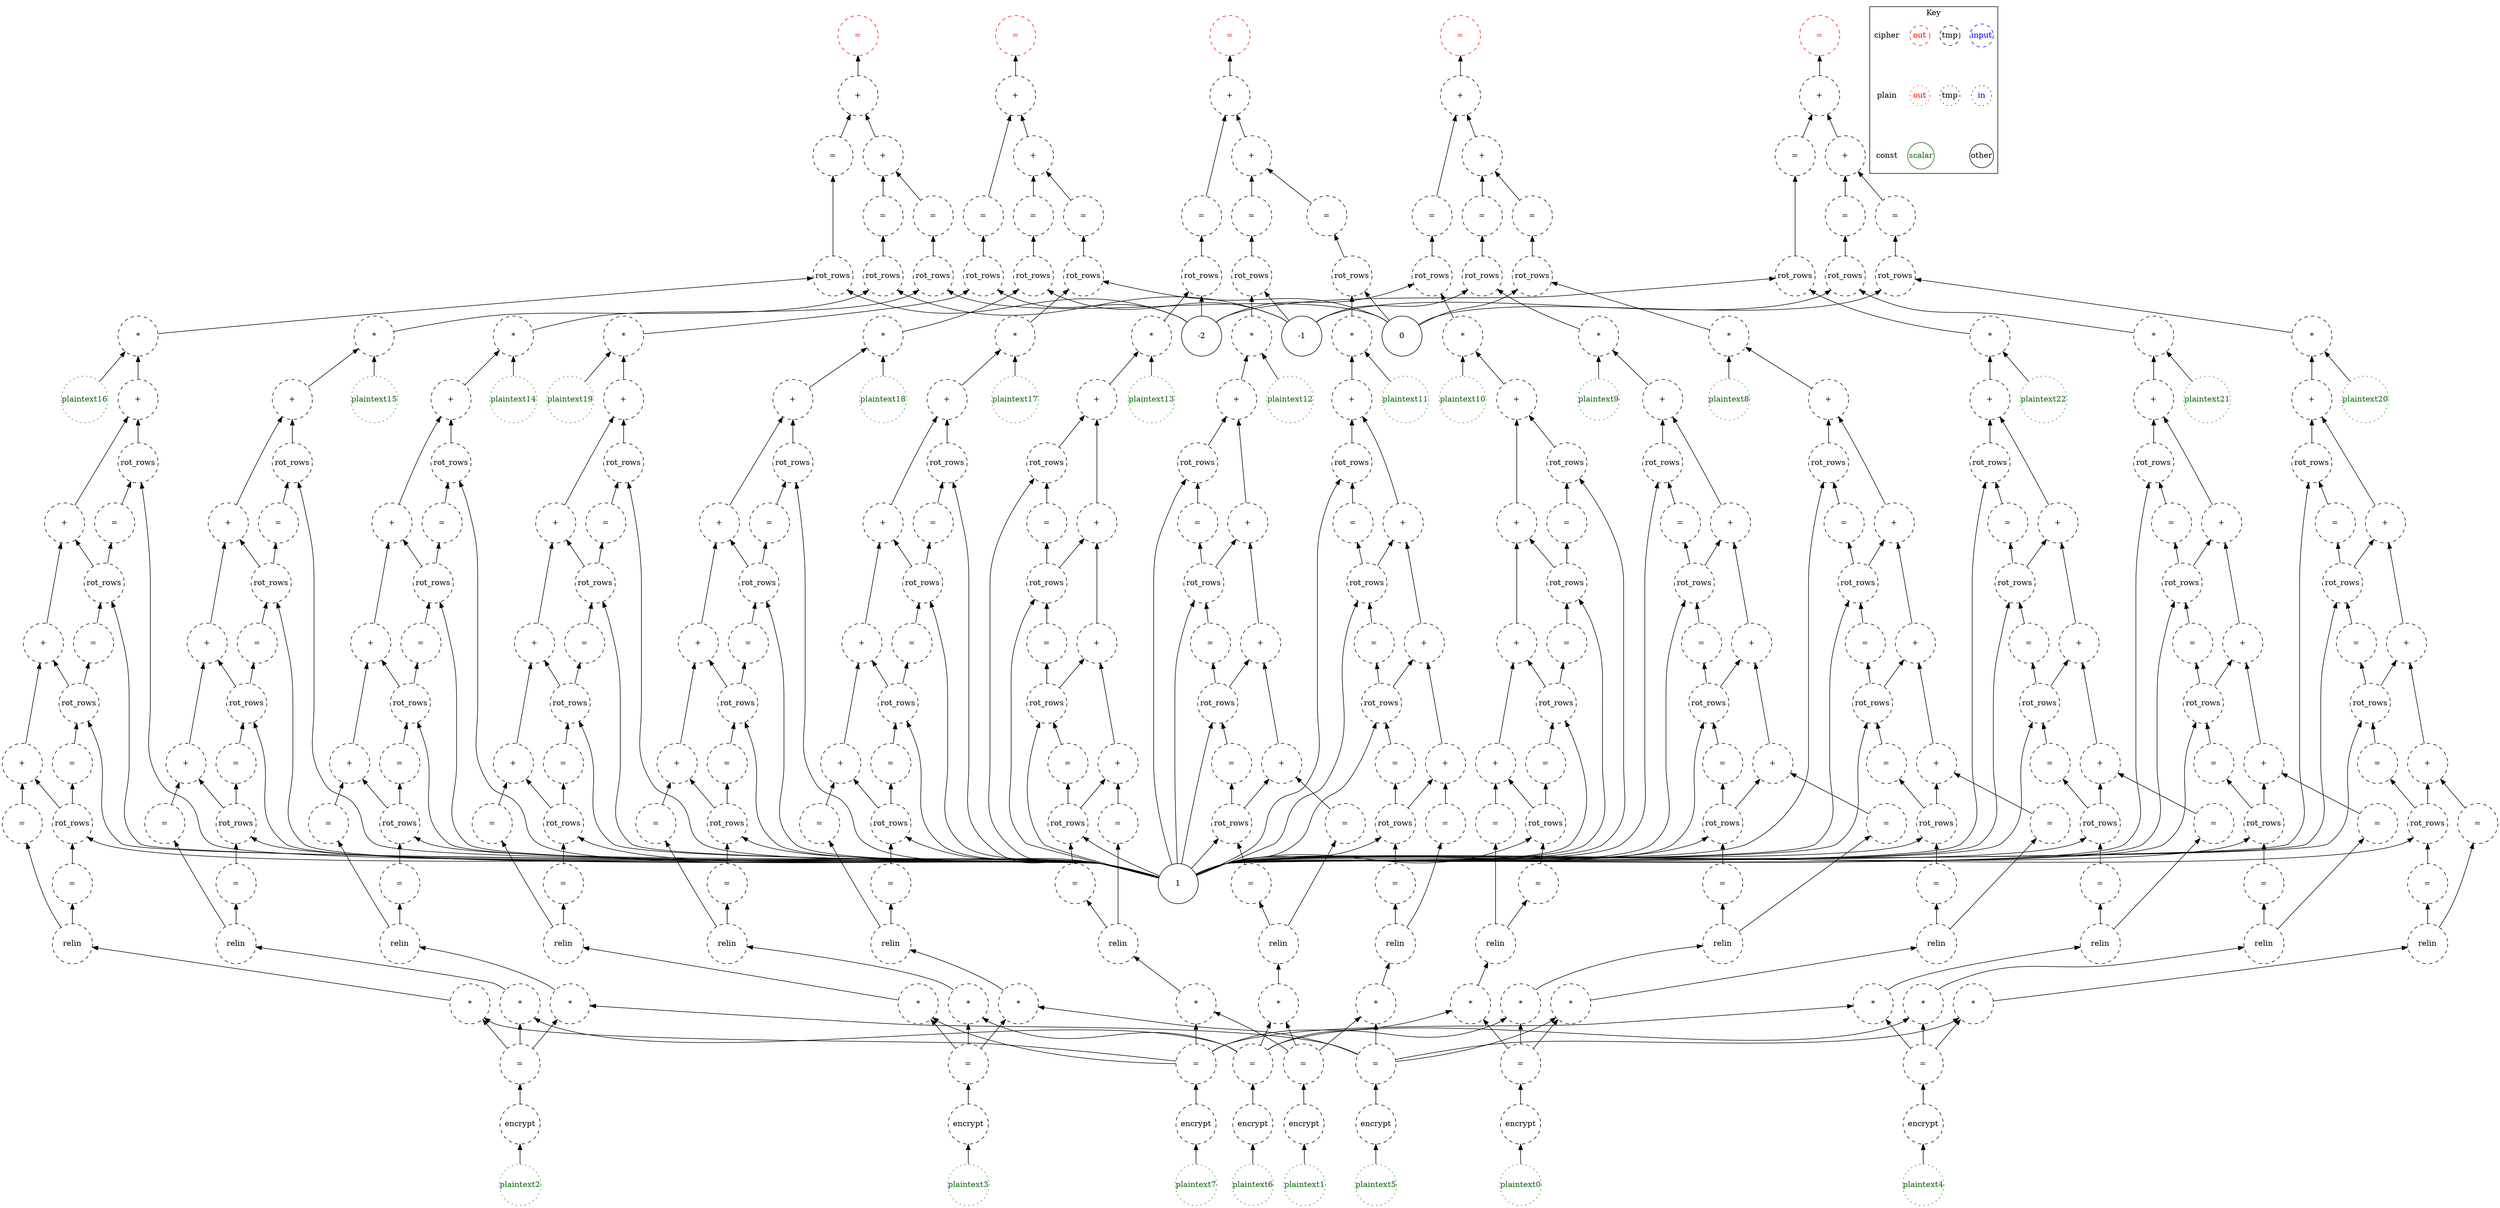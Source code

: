 digraph "matrix_mul" {
node [shape=circle width=1 margin=0]
edge [dir=back]
-2 [label="-2" style=solid]
plaintext22 [label="plaintext22" style=dotted color=darkgreen fontcolor=darkgreen]
1 [label="1" style=solid]
plaintext7 [label="plaintext7" style=dotted color=darkgreen fontcolor=darkgreen]
ciphertext22 [label="encrypt" style=dashed]
ciphertext22 -> plaintext7
ciphertext23 [label="=" style=dashed]
ciphertext23 -> ciphertext22
plaintext4 [label="plaintext4" style=dotted color=darkgreen fontcolor=darkgreen]
ciphertext11 [label="encrypt" style=dashed]
ciphertext11 -> plaintext4
ciphertext12 [label="=" style=dashed]
ciphertext12 -> ciphertext11
ciphertext423 [label="*" style=dashed]
ciphertext423 -> ciphertext12
ciphertext423 -> ciphertext23
ciphertext423relin0 [label="relin" style=dashed]
ciphertext423relin0 -> ciphertext423
ciphertext425 [label="=" style=dashed]
ciphertext425 -> ciphertext423relin0
ciphertext427 [label="rot_rows" style=dashed]
ciphertext427 -> ciphertext425
ciphertext427 -> 1
ciphertext429 [label="=" style=dashed]
ciphertext429 -> ciphertext427
ciphertext431 [label="rot_rows" style=dashed]
ciphertext431 -> ciphertext429
ciphertext431 -> 1
ciphertext433 [label="=" style=dashed]
ciphertext433 -> ciphertext431
ciphertext436 [label="rot_rows" style=dashed]
ciphertext436 -> ciphertext433
ciphertext436 -> 1
ciphertext438 [label="=" style=dashed]
ciphertext438 -> ciphertext436
ciphertext439 [label="rot_rows" style=dashed]
ciphertext439 -> ciphertext438
ciphertext439 -> 1
ciphertext426 [label="=" style=dashed]
ciphertext426 -> ciphertext423relin0
ciphertext428 [label="+" style=dashed]
ciphertext428 -> ciphertext426
ciphertext428 -> ciphertext427
ciphertext432 [label="+" style=dashed]
ciphertext432 -> ciphertext428
ciphertext432 -> ciphertext431
ciphertext437 [label="+" style=dashed]
ciphertext437 -> ciphertext432
ciphertext437 -> ciphertext436
ciphertext440 [label="+" style=dashed]
ciphertext440 -> ciphertext437
ciphertext440 -> ciphertext439
ciphertext446 [label="*" style=dashed]
ciphertext446 -> ciphertext440
ciphertext446 -> plaintext22
ciphertext447 [label="rot_rows" style=dashed]
ciphertext447 -> ciphertext446
ciphertext447 -> -2
ciphertext448 [label="=" style=dashed]
ciphertext448 -> ciphertext447
-1 [label="-1" style=solid]
plaintext21 [label="plaintext21" style=dotted color=darkgreen fontcolor=darkgreen]
plaintext6 [label="plaintext6" style=dotted color=darkgreen fontcolor=darkgreen]
ciphertext19 [label="encrypt" style=dashed]
ciphertext19 -> plaintext6
ciphertext25 [label="=" style=dashed]
ciphertext25 -> ciphertext19
ciphertext396 [label="*" style=dashed]
ciphertext396 -> ciphertext12
ciphertext396 -> ciphertext25
ciphertext396relin1 [label="relin" style=dashed]
ciphertext396relin1 -> ciphertext396
ciphertext398 [label="=" style=dashed]
ciphertext398 -> ciphertext396relin1
ciphertext400 [label="rot_rows" style=dashed]
ciphertext400 -> ciphertext398
ciphertext400 -> 1
ciphertext402 [label="=" style=dashed]
ciphertext402 -> ciphertext400
ciphertext404 [label="rot_rows" style=dashed]
ciphertext404 -> ciphertext402
ciphertext404 -> 1
ciphertext406 [label="=" style=dashed]
ciphertext406 -> ciphertext404
ciphertext409 [label="rot_rows" style=dashed]
ciphertext409 -> ciphertext406
ciphertext409 -> 1
ciphertext411 [label="=" style=dashed]
ciphertext411 -> ciphertext409
ciphertext412 [label="rot_rows" style=dashed]
ciphertext412 -> ciphertext411
ciphertext412 -> 1
ciphertext399 [label="=" style=dashed]
ciphertext399 -> ciphertext396relin1
ciphertext401 [label="+" style=dashed]
ciphertext401 -> ciphertext399
ciphertext401 -> ciphertext400
ciphertext405 [label="+" style=dashed]
ciphertext405 -> ciphertext401
ciphertext405 -> ciphertext404
ciphertext410 [label="+" style=dashed]
ciphertext410 -> ciphertext405
ciphertext410 -> ciphertext409
ciphertext413 [label="+" style=dashed]
ciphertext413 -> ciphertext410
ciphertext413 -> ciphertext412
ciphertext419 [label="*" style=dashed]
ciphertext419 -> ciphertext413
ciphertext419 -> plaintext21
ciphertext420 [label="rot_rows" style=dashed]
ciphertext420 -> ciphertext419
ciphertext420 -> -1
ciphertext450 [label="=" style=dashed]
ciphertext450 -> ciphertext420
0 [label="0" style=solid]
plaintext20 [label="plaintext20" style=dotted color=darkgreen fontcolor=darkgreen]
plaintext5 [label="plaintext5" style=dotted color=darkgreen fontcolor=darkgreen]
ciphertext17 [label="encrypt" style=dashed]
ciphertext17 -> plaintext5
ciphertext24 [label="=" style=dashed]
ciphertext24 -> ciphertext17
ciphertext370 [label="*" style=dashed]
ciphertext370 -> ciphertext12
ciphertext370 -> ciphertext24
ciphertext370relin2 [label="relin" style=dashed]
ciphertext370relin2 -> ciphertext370
ciphertext372 [label="=" style=dashed]
ciphertext372 -> ciphertext370relin2
ciphertext374 [label="rot_rows" style=dashed]
ciphertext374 -> ciphertext372
ciphertext374 -> 1
ciphertext376 [label="=" style=dashed]
ciphertext376 -> ciphertext374
ciphertext378 [label="rot_rows" style=dashed]
ciphertext378 -> ciphertext376
ciphertext378 -> 1
ciphertext380 [label="=" style=dashed]
ciphertext380 -> ciphertext378
ciphertext383 [label="rot_rows" style=dashed]
ciphertext383 -> ciphertext380
ciphertext383 -> 1
ciphertext385 [label="=" style=dashed]
ciphertext385 -> ciphertext383
ciphertext386 [label="rot_rows" style=dashed]
ciphertext386 -> ciphertext385
ciphertext386 -> 1
ciphertext373 [label="=" style=dashed]
ciphertext373 -> ciphertext370relin2
ciphertext375 [label="+" style=dashed]
ciphertext375 -> ciphertext373
ciphertext375 -> ciphertext374
ciphertext379 [label="+" style=dashed]
ciphertext379 -> ciphertext375
ciphertext379 -> ciphertext378
ciphertext384 [label="+" style=dashed]
ciphertext384 -> ciphertext379
ciphertext384 -> ciphertext383
ciphertext387 [label="+" style=dashed]
ciphertext387 -> ciphertext384
ciphertext387 -> ciphertext386
ciphertext393 [label="*" style=dashed]
ciphertext393 -> ciphertext387
ciphertext393 -> plaintext20
ciphertext394 [label="rot_rows" style=dashed]
ciphertext394 -> ciphertext393
ciphertext394 -> 0
ciphertext451 [label="=" style=dashed]
ciphertext451 -> ciphertext394
ciphertext452 [label="+" style=dashed]
ciphertext452 -> ciphertext451
ciphertext452 -> ciphertext450
ciphertext453 [label="+" style=dashed]
ciphertext453 -> ciphertext452
ciphertext453 -> ciphertext448
ciphertext455 [label="=" style=dashed color=red fontcolor=red]
ciphertext455 -> ciphertext453
plaintext19 [label="plaintext19" style=dotted color=darkgreen fontcolor=darkgreen]
plaintext3 [label="plaintext3" style=dotted color=darkgreen fontcolor=darkgreen]
ciphertext9 [label="encrypt" style=dashed]
ciphertext9 -> plaintext3
ciphertext16 [label="=" style=dashed]
ciphertext16 -> ciphertext9
ciphertext337 [label="*" style=dashed]
ciphertext337 -> ciphertext16
ciphertext337 -> ciphertext23
ciphertext337relin3 [label="relin" style=dashed]
ciphertext337relin3 -> ciphertext337
ciphertext339 [label="=" style=dashed]
ciphertext339 -> ciphertext337relin3
ciphertext341 [label="rot_rows" style=dashed]
ciphertext341 -> ciphertext339
ciphertext341 -> 1
ciphertext343 [label="=" style=dashed]
ciphertext343 -> ciphertext341
ciphertext345 [label="rot_rows" style=dashed]
ciphertext345 -> ciphertext343
ciphertext345 -> 1
ciphertext347 [label="=" style=dashed]
ciphertext347 -> ciphertext345
ciphertext350 [label="rot_rows" style=dashed]
ciphertext350 -> ciphertext347
ciphertext350 -> 1
ciphertext352 [label="=" style=dashed]
ciphertext352 -> ciphertext350
ciphertext353 [label="rot_rows" style=dashed]
ciphertext353 -> ciphertext352
ciphertext353 -> 1
ciphertext340 [label="=" style=dashed]
ciphertext340 -> ciphertext337relin3
ciphertext342 [label="+" style=dashed]
ciphertext342 -> ciphertext340
ciphertext342 -> ciphertext341
ciphertext346 [label="+" style=dashed]
ciphertext346 -> ciphertext342
ciphertext346 -> ciphertext345
ciphertext351 [label="+" style=dashed]
ciphertext351 -> ciphertext346
ciphertext351 -> ciphertext350
ciphertext354 [label="+" style=dashed]
ciphertext354 -> ciphertext351
ciphertext354 -> ciphertext353
ciphertext360 [label="*" style=dashed]
ciphertext360 -> ciphertext354
ciphertext360 -> plaintext19
ciphertext361 [label="rot_rows" style=dashed]
ciphertext361 -> ciphertext360
ciphertext361 -> -2
ciphertext362 [label="=" style=dashed]
ciphertext362 -> ciphertext361
plaintext18 [label="plaintext18" style=dotted color=darkgreen fontcolor=darkgreen]
ciphertext310 [label="*" style=dashed]
ciphertext310 -> ciphertext16
ciphertext310 -> ciphertext25
ciphertext310relin4 [label="relin" style=dashed]
ciphertext310relin4 -> ciphertext310
ciphertext312 [label="=" style=dashed]
ciphertext312 -> ciphertext310relin4
ciphertext314 [label="rot_rows" style=dashed]
ciphertext314 -> ciphertext312
ciphertext314 -> 1
ciphertext316 [label="=" style=dashed]
ciphertext316 -> ciphertext314
ciphertext318 [label="rot_rows" style=dashed]
ciphertext318 -> ciphertext316
ciphertext318 -> 1
ciphertext320 [label="=" style=dashed]
ciphertext320 -> ciphertext318
ciphertext323 [label="rot_rows" style=dashed]
ciphertext323 -> ciphertext320
ciphertext323 -> 1
ciphertext325 [label="=" style=dashed]
ciphertext325 -> ciphertext323
ciphertext326 [label="rot_rows" style=dashed]
ciphertext326 -> ciphertext325
ciphertext326 -> 1
ciphertext313 [label="=" style=dashed]
ciphertext313 -> ciphertext310relin4
ciphertext315 [label="+" style=dashed]
ciphertext315 -> ciphertext313
ciphertext315 -> ciphertext314
ciphertext319 [label="+" style=dashed]
ciphertext319 -> ciphertext315
ciphertext319 -> ciphertext318
ciphertext324 [label="+" style=dashed]
ciphertext324 -> ciphertext319
ciphertext324 -> ciphertext323
ciphertext327 [label="+" style=dashed]
ciphertext327 -> ciphertext324
ciphertext327 -> ciphertext326
ciphertext333 [label="*" style=dashed]
ciphertext333 -> ciphertext327
ciphertext333 -> plaintext18
ciphertext334 [label="rot_rows" style=dashed]
ciphertext334 -> ciphertext333
ciphertext334 -> -1
ciphertext364 [label="=" style=dashed]
ciphertext364 -> ciphertext334
plaintext17 [label="plaintext17" style=dotted color=darkgreen fontcolor=darkgreen]
ciphertext284 [label="*" style=dashed]
ciphertext284 -> ciphertext16
ciphertext284 -> ciphertext24
ciphertext284relin5 [label="relin" style=dashed]
ciphertext284relin5 -> ciphertext284
ciphertext286 [label="=" style=dashed]
ciphertext286 -> ciphertext284relin5
ciphertext288 [label="rot_rows" style=dashed]
ciphertext288 -> ciphertext286
ciphertext288 -> 1
ciphertext290 [label="=" style=dashed]
ciphertext290 -> ciphertext288
ciphertext292 [label="rot_rows" style=dashed]
ciphertext292 -> ciphertext290
ciphertext292 -> 1
ciphertext294 [label="=" style=dashed]
ciphertext294 -> ciphertext292
ciphertext297 [label="rot_rows" style=dashed]
ciphertext297 -> ciphertext294
ciphertext297 -> 1
ciphertext299 [label="=" style=dashed]
ciphertext299 -> ciphertext297
ciphertext300 [label="rot_rows" style=dashed]
ciphertext300 -> ciphertext299
ciphertext300 -> 1
ciphertext287 [label="=" style=dashed]
ciphertext287 -> ciphertext284relin5
ciphertext289 [label="+" style=dashed]
ciphertext289 -> ciphertext287
ciphertext289 -> ciphertext288
ciphertext293 [label="+" style=dashed]
ciphertext293 -> ciphertext289
ciphertext293 -> ciphertext292
ciphertext298 [label="+" style=dashed]
ciphertext298 -> ciphertext293
ciphertext298 -> ciphertext297
ciphertext301 [label="+" style=dashed]
ciphertext301 -> ciphertext298
ciphertext301 -> ciphertext300
ciphertext307 [label="*" style=dashed]
ciphertext307 -> ciphertext301
ciphertext307 -> plaintext17
ciphertext308 [label="rot_rows" style=dashed]
ciphertext308 -> ciphertext307
ciphertext308 -> 0
ciphertext365 [label="=" style=dashed]
ciphertext365 -> ciphertext308
ciphertext366 [label="+" style=dashed]
ciphertext366 -> ciphertext365
ciphertext366 -> ciphertext364
ciphertext367 [label="+" style=dashed]
ciphertext367 -> ciphertext366
ciphertext367 -> ciphertext362
ciphertext369 [label="=" style=dashed color=red fontcolor=red]
ciphertext369 -> ciphertext367
plaintext16 [label="plaintext16" style=dotted color=darkgreen fontcolor=darkgreen]
plaintext2 [label="plaintext2" style=dotted color=darkgreen fontcolor=darkgreen]
ciphertext5 [label="encrypt" style=dashed]
ciphertext5 -> plaintext2
ciphertext15 [label="=" style=dashed]
ciphertext15 -> ciphertext5
ciphertext251 [label="*" style=dashed]
ciphertext251 -> ciphertext15
ciphertext251 -> ciphertext23
ciphertext251relin6 [label="relin" style=dashed]
ciphertext251relin6 -> ciphertext251
ciphertext253 [label="=" style=dashed]
ciphertext253 -> ciphertext251relin6
ciphertext255 [label="rot_rows" style=dashed]
ciphertext255 -> ciphertext253
ciphertext255 -> 1
ciphertext257 [label="=" style=dashed]
ciphertext257 -> ciphertext255
ciphertext259 [label="rot_rows" style=dashed]
ciphertext259 -> ciphertext257
ciphertext259 -> 1
ciphertext261 [label="=" style=dashed]
ciphertext261 -> ciphertext259
ciphertext264 [label="rot_rows" style=dashed]
ciphertext264 -> ciphertext261
ciphertext264 -> 1
ciphertext266 [label="=" style=dashed]
ciphertext266 -> ciphertext264
ciphertext267 [label="rot_rows" style=dashed]
ciphertext267 -> ciphertext266
ciphertext267 -> 1
ciphertext254 [label="=" style=dashed]
ciphertext254 -> ciphertext251relin6
ciphertext256 [label="+" style=dashed]
ciphertext256 -> ciphertext254
ciphertext256 -> ciphertext255
ciphertext260 [label="+" style=dashed]
ciphertext260 -> ciphertext256
ciphertext260 -> ciphertext259
ciphertext265 [label="+" style=dashed]
ciphertext265 -> ciphertext260
ciphertext265 -> ciphertext264
ciphertext268 [label="+" style=dashed]
ciphertext268 -> ciphertext265
ciphertext268 -> ciphertext267
ciphertext274 [label="*" style=dashed]
ciphertext274 -> ciphertext268
ciphertext274 -> plaintext16
ciphertext275 [label="rot_rows" style=dashed]
ciphertext275 -> ciphertext274
ciphertext275 -> -2
ciphertext276 [label="=" style=dashed]
ciphertext276 -> ciphertext275
plaintext15 [label="plaintext15" style=dotted color=darkgreen fontcolor=darkgreen]
ciphertext224 [label="*" style=dashed]
ciphertext224 -> ciphertext15
ciphertext224 -> ciphertext25
ciphertext224relin7 [label="relin" style=dashed]
ciphertext224relin7 -> ciphertext224
ciphertext226 [label="=" style=dashed]
ciphertext226 -> ciphertext224relin7
ciphertext228 [label="rot_rows" style=dashed]
ciphertext228 -> ciphertext226
ciphertext228 -> 1
ciphertext230 [label="=" style=dashed]
ciphertext230 -> ciphertext228
ciphertext232 [label="rot_rows" style=dashed]
ciphertext232 -> ciphertext230
ciphertext232 -> 1
ciphertext234 [label="=" style=dashed]
ciphertext234 -> ciphertext232
ciphertext237 [label="rot_rows" style=dashed]
ciphertext237 -> ciphertext234
ciphertext237 -> 1
ciphertext239 [label="=" style=dashed]
ciphertext239 -> ciphertext237
ciphertext240 [label="rot_rows" style=dashed]
ciphertext240 -> ciphertext239
ciphertext240 -> 1
ciphertext227 [label="=" style=dashed]
ciphertext227 -> ciphertext224relin7
ciphertext229 [label="+" style=dashed]
ciphertext229 -> ciphertext227
ciphertext229 -> ciphertext228
ciphertext233 [label="+" style=dashed]
ciphertext233 -> ciphertext229
ciphertext233 -> ciphertext232
ciphertext238 [label="+" style=dashed]
ciphertext238 -> ciphertext233
ciphertext238 -> ciphertext237
ciphertext241 [label="+" style=dashed]
ciphertext241 -> ciphertext238
ciphertext241 -> ciphertext240
ciphertext247 [label="*" style=dashed]
ciphertext247 -> ciphertext241
ciphertext247 -> plaintext15
ciphertext248 [label="rot_rows" style=dashed]
ciphertext248 -> ciphertext247
ciphertext248 -> -1
ciphertext278 [label="=" style=dashed]
ciphertext278 -> ciphertext248
plaintext14 [label="plaintext14" style=dotted color=darkgreen fontcolor=darkgreen]
ciphertext198 [label="*" style=dashed]
ciphertext198 -> ciphertext15
ciphertext198 -> ciphertext24
ciphertext198relin8 [label="relin" style=dashed]
ciphertext198relin8 -> ciphertext198
ciphertext200 [label="=" style=dashed]
ciphertext200 -> ciphertext198relin8
ciphertext202 [label="rot_rows" style=dashed]
ciphertext202 -> ciphertext200
ciphertext202 -> 1
ciphertext204 [label="=" style=dashed]
ciphertext204 -> ciphertext202
ciphertext206 [label="rot_rows" style=dashed]
ciphertext206 -> ciphertext204
ciphertext206 -> 1
ciphertext208 [label="=" style=dashed]
ciphertext208 -> ciphertext206
ciphertext211 [label="rot_rows" style=dashed]
ciphertext211 -> ciphertext208
ciphertext211 -> 1
ciphertext213 [label="=" style=dashed]
ciphertext213 -> ciphertext211
ciphertext214 [label="rot_rows" style=dashed]
ciphertext214 -> ciphertext213
ciphertext214 -> 1
ciphertext201 [label="=" style=dashed]
ciphertext201 -> ciphertext198relin8
ciphertext203 [label="+" style=dashed]
ciphertext203 -> ciphertext201
ciphertext203 -> ciphertext202
ciphertext207 [label="+" style=dashed]
ciphertext207 -> ciphertext203
ciphertext207 -> ciphertext206
ciphertext212 [label="+" style=dashed]
ciphertext212 -> ciphertext207
ciphertext212 -> ciphertext211
ciphertext215 [label="+" style=dashed]
ciphertext215 -> ciphertext212
ciphertext215 -> ciphertext214
ciphertext221 [label="*" style=dashed]
ciphertext221 -> ciphertext215
ciphertext221 -> plaintext14
ciphertext222 [label="rot_rows" style=dashed]
ciphertext222 -> ciphertext221
ciphertext222 -> 0
ciphertext279 [label="=" style=dashed]
ciphertext279 -> ciphertext222
ciphertext280 [label="+" style=dashed]
ciphertext280 -> ciphertext279
ciphertext280 -> ciphertext278
ciphertext281 [label="+" style=dashed]
ciphertext281 -> ciphertext280
ciphertext281 -> ciphertext276
ciphertext283 [label="=" style=dashed color=red fontcolor=red]
ciphertext283 -> ciphertext281
plaintext13 [label="plaintext13" style=dotted color=darkgreen fontcolor=darkgreen]
plaintext1 [label="plaintext1" style=dotted color=darkgreen fontcolor=darkgreen]
ciphertext2 [label="encrypt" style=dashed]
ciphertext2 -> plaintext1
ciphertext14 [label="=" style=dashed]
ciphertext14 -> ciphertext2
ciphertext165 [label="*" style=dashed]
ciphertext165 -> ciphertext14
ciphertext165 -> ciphertext23
ciphertext165relin9 [label="relin" style=dashed]
ciphertext165relin9 -> ciphertext165
ciphertext167 [label="=" style=dashed]
ciphertext167 -> ciphertext165relin9
ciphertext169 [label="rot_rows" style=dashed]
ciphertext169 -> ciphertext167
ciphertext169 -> 1
ciphertext171 [label="=" style=dashed]
ciphertext171 -> ciphertext169
ciphertext173 [label="rot_rows" style=dashed]
ciphertext173 -> ciphertext171
ciphertext173 -> 1
ciphertext175 [label="=" style=dashed]
ciphertext175 -> ciphertext173
ciphertext178 [label="rot_rows" style=dashed]
ciphertext178 -> ciphertext175
ciphertext178 -> 1
ciphertext180 [label="=" style=dashed]
ciphertext180 -> ciphertext178
ciphertext181 [label="rot_rows" style=dashed]
ciphertext181 -> ciphertext180
ciphertext181 -> 1
ciphertext168 [label="=" style=dashed]
ciphertext168 -> ciphertext165relin9
ciphertext170 [label="+" style=dashed]
ciphertext170 -> ciphertext168
ciphertext170 -> ciphertext169
ciphertext174 [label="+" style=dashed]
ciphertext174 -> ciphertext170
ciphertext174 -> ciphertext173
ciphertext179 [label="+" style=dashed]
ciphertext179 -> ciphertext174
ciphertext179 -> ciphertext178
ciphertext182 [label="+" style=dashed]
ciphertext182 -> ciphertext179
ciphertext182 -> ciphertext181
ciphertext188 [label="*" style=dashed]
ciphertext188 -> ciphertext182
ciphertext188 -> plaintext13
ciphertext189 [label="rot_rows" style=dashed]
ciphertext189 -> ciphertext188
ciphertext189 -> -2
ciphertext190 [label="=" style=dashed]
ciphertext190 -> ciphertext189
plaintext12 [label="plaintext12" style=dotted color=darkgreen fontcolor=darkgreen]
ciphertext138 [label="*" style=dashed]
ciphertext138 -> ciphertext14
ciphertext138 -> ciphertext25
ciphertext138relin10 [label="relin" style=dashed]
ciphertext138relin10 -> ciphertext138
ciphertext140 [label="=" style=dashed]
ciphertext140 -> ciphertext138relin10
ciphertext142 [label="rot_rows" style=dashed]
ciphertext142 -> ciphertext140
ciphertext142 -> 1
ciphertext144 [label="=" style=dashed]
ciphertext144 -> ciphertext142
ciphertext146 [label="rot_rows" style=dashed]
ciphertext146 -> ciphertext144
ciphertext146 -> 1
ciphertext148 [label="=" style=dashed]
ciphertext148 -> ciphertext146
ciphertext151 [label="rot_rows" style=dashed]
ciphertext151 -> ciphertext148
ciphertext151 -> 1
ciphertext153 [label="=" style=dashed]
ciphertext153 -> ciphertext151
ciphertext154 [label="rot_rows" style=dashed]
ciphertext154 -> ciphertext153
ciphertext154 -> 1
ciphertext141 [label="=" style=dashed]
ciphertext141 -> ciphertext138relin10
ciphertext143 [label="+" style=dashed]
ciphertext143 -> ciphertext141
ciphertext143 -> ciphertext142
ciphertext147 [label="+" style=dashed]
ciphertext147 -> ciphertext143
ciphertext147 -> ciphertext146
ciphertext152 [label="+" style=dashed]
ciphertext152 -> ciphertext147
ciphertext152 -> ciphertext151
ciphertext155 [label="+" style=dashed]
ciphertext155 -> ciphertext152
ciphertext155 -> ciphertext154
ciphertext161 [label="*" style=dashed]
ciphertext161 -> ciphertext155
ciphertext161 -> plaintext12
ciphertext162 [label="rot_rows" style=dashed]
ciphertext162 -> ciphertext161
ciphertext162 -> -1
ciphertext192 [label="=" style=dashed]
ciphertext192 -> ciphertext162
plaintext11 [label="plaintext11" style=dotted color=darkgreen fontcolor=darkgreen]
ciphertext112 [label="*" style=dashed]
ciphertext112 -> ciphertext14
ciphertext112 -> ciphertext24
ciphertext112relin11 [label="relin" style=dashed]
ciphertext112relin11 -> ciphertext112
ciphertext114 [label="=" style=dashed]
ciphertext114 -> ciphertext112relin11
ciphertext116 [label="rot_rows" style=dashed]
ciphertext116 -> ciphertext114
ciphertext116 -> 1
ciphertext118 [label="=" style=dashed]
ciphertext118 -> ciphertext116
ciphertext120 [label="rot_rows" style=dashed]
ciphertext120 -> ciphertext118
ciphertext120 -> 1
ciphertext122 [label="=" style=dashed]
ciphertext122 -> ciphertext120
ciphertext125 [label="rot_rows" style=dashed]
ciphertext125 -> ciphertext122
ciphertext125 -> 1
ciphertext127 [label="=" style=dashed]
ciphertext127 -> ciphertext125
ciphertext128 [label="rot_rows" style=dashed]
ciphertext128 -> ciphertext127
ciphertext128 -> 1
ciphertext115 [label="=" style=dashed]
ciphertext115 -> ciphertext112relin11
ciphertext117 [label="+" style=dashed]
ciphertext117 -> ciphertext115
ciphertext117 -> ciphertext116
ciphertext121 [label="+" style=dashed]
ciphertext121 -> ciphertext117
ciphertext121 -> ciphertext120
ciphertext126 [label="+" style=dashed]
ciphertext126 -> ciphertext121
ciphertext126 -> ciphertext125
ciphertext129 [label="+" style=dashed]
ciphertext129 -> ciphertext126
ciphertext129 -> ciphertext128
ciphertext135 [label="*" style=dashed]
ciphertext135 -> ciphertext129
ciphertext135 -> plaintext11
ciphertext136 [label="rot_rows" style=dashed]
ciphertext136 -> ciphertext135
ciphertext136 -> 0
ciphertext193 [label="=" style=dashed]
ciphertext193 -> ciphertext136
ciphertext194 [label="+" style=dashed]
ciphertext194 -> ciphertext193
ciphertext194 -> ciphertext192
ciphertext195 [label="+" style=dashed]
ciphertext195 -> ciphertext194
ciphertext195 -> ciphertext190
ciphertext197 [label="=" style=dashed color=red fontcolor=red]
ciphertext197 -> ciphertext195
plaintext10 [label="plaintext10" style=dotted color=darkgreen fontcolor=darkgreen]
plaintext0 [label="plaintext0" style=dotted color=darkgreen fontcolor=darkgreen]
ciphertext0 [label="encrypt" style=dashed]
ciphertext0 -> plaintext0
ciphertext13 [label="=" style=dashed]
ciphertext13 -> ciphertext0
ciphertext79 [label="*" style=dashed]
ciphertext79 -> ciphertext13
ciphertext79 -> ciphertext23
ciphertext79relin12 [label="relin" style=dashed]
ciphertext79relin12 -> ciphertext79
ciphertext81 [label="=" style=dashed]
ciphertext81 -> ciphertext79relin12
ciphertext83 [label="rot_rows" style=dashed]
ciphertext83 -> ciphertext81
ciphertext83 -> 1
ciphertext85 [label="=" style=dashed]
ciphertext85 -> ciphertext83
ciphertext87 [label="rot_rows" style=dashed]
ciphertext87 -> ciphertext85
ciphertext87 -> 1
ciphertext89 [label="=" style=dashed]
ciphertext89 -> ciphertext87
ciphertext92 [label="rot_rows" style=dashed]
ciphertext92 -> ciphertext89
ciphertext92 -> 1
ciphertext94 [label="=" style=dashed]
ciphertext94 -> ciphertext92
ciphertext95 [label="rot_rows" style=dashed]
ciphertext95 -> ciphertext94
ciphertext95 -> 1
ciphertext82 [label="=" style=dashed]
ciphertext82 -> ciphertext79relin12
ciphertext84 [label="+" style=dashed]
ciphertext84 -> ciphertext82
ciphertext84 -> ciphertext83
ciphertext88 [label="+" style=dashed]
ciphertext88 -> ciphertext84
ciphertext88 -> ciphertext87
ciphertext93 [label="+" style=dashed]
ciphertext93 -> ciphertext88
ciphertext93 -> ciphertext92
ciphertext96 [label="+" style=dashed]
ciphertext96 -> ciphertext93
ciphertext96 -> ciphertext95
ciphertext102 [label="*" style=dashed]
ciphertext102 -> ciphertext96
ciphertext102 -> plaintext10
ciphertext103 [label="rot_rows" style=dashed]
ciphertext103 -> ciphertext102
ciphertext103 -> -2
ciphertext104 [label="=" style=dashed]
ciphertext104 -> ciphertext103
plaintext9 [label="plaintext9" style=dotted color=darkgreen fontcolor=darkgreen]
ciphertext52 [label="*" style=dashed]
ciphertext52 -> ciphertext13
ciphertext52 -> ciphertext25
ciphertext52relin13 [label="relin" style=dashed]
ciphertext52relin13 -> ciphertext52
ciphertext54 [label="=" style=dashed]
ciphertext54 -> ciphertext52relin13
ciphertext56 [label="rot_rows" style=dashed]
ciphertext56 -> ciphertext54
ciphertext56 -> 1
ciphertext58 [label="=" style=dashed]
ciphertext58 -> ciphertext56
ciphertext60 [label="rot_rows" style=dashed]
ciphertext60 -> ciphertext58
ciphertext60 -> 1
ciphertext62 [label="=" style=dashed]
ciphertext62 -> ciphertext60
ciphertext65 [label="rot_rows" style=dashed]
ciphertext65 -> ciphertext62
ciphertext65 -> 1
ciphertext67 [label="=" style=dashed]
ciphertext67 -> ciphertext65
ciphertext68 [label="rot_rows" style=dashed]
ciphertext68 -> ciphertext67
ciphertext68 -> 1
ciphertext55 [label="=" style=dashed]
ciphertext55 -> ciphertext52relin13
ciphertext57 [label="+" style=dashed]
ciphertext57 -> ciphertext55
ciphertext57 -> ciphertext56
ciphertext61 [label="+" style=dashed]
ciphertext61 -> ciphertext57
ciphertext61 -> ciphertext60
ciphertext66 [label="+" style=dashed]
ciphertext66 -> ciphertext61
ciphertext66 -> ciphertext65
ciphertext69 [label="+" style=dashed]
ciphertext69 -> ciphertext66
ciphertext69 -> ciphertext68
ciphertext75 [label="*" style=dashed]
ciphertext75 -> ciphertext69
ciphertext75 -> plaintext9
ciphertext76 [label="rot_rows" style=dashed]
ciphertext76 -> ciphertext75
ciphertext76 -> -1
ciphertext106 [label="=" style=dashed]
ciphertext106 -> ciphertext76
plaintext8 [label="plaintext8" style=dotted color=darkgreen fontcolor=darkgreen]
ciphertext26 [label="*" style=dashed]
ciphertext26 -> ciphertext13
ciphertext26 -> ciphertext24
ciphertext26relin14 [label="relin" style=dashed]
ciphertext26relin14 -> ciphertext26
ciphertext28 [label="=" style=dashed]
ciphertext28 -> ciphertext26relin14
ciphertext30 [label="rot_rows" style=dashed]
ciphertext30 -> ciphertext28
ciphertext30 -> 1
ciphertext32 [label="=" style=dashed]
ciphertext32 -> ciphertext30
ciphertext34 [label="rot_rows" style=dashed]
ciphertext34 -> ciphertext32
ciphertext34 -> 1
ciphertext36 [label="=" style=dashed]
ciphertext36 -> ciphertext34
ciphertext39 [label="rot_rows" style=dashed]
ciphertext39 -> ciphertext36
ciphertext39 -> 1
ciphertext41 [label="=" style=dashed]
ciphertext41 -> ciphertext39
ciphertext42 [label="rot_rows" style=dashed]
ciphertext42 -> ciphertext41
ciphertext42 -> 1
ciphertext29 [label="=" style=dashed]
ciphertext29 -> ciphertext26relin14
ciphertext31 [label="+" style=dashed]
ciphertext31 -> ciphertext29
ciphertext31 -> ciphertext30
ciphertext35 [label="+" style=dashed]
ciphertext35 -> ciphertext31
ciphertext35 -> ciphertext34
ciphertext40 [label="+" style=dashed]
ciphertext40 -> ciphertext35
ciphertext40 -> ciphertext39
ciphertext43 [label="+" style=dashed]
ciphertext43 -> ciphertext40
ciphertext43 -> ciphertext42
ciphertext49 [label="*" style=dashed]
ciphertext49 -> ciphertext43
ciphertext49 -> plaintext8
ciphertext50 [label="rot_rows" style=dashed]
ciphertext50 -> ciphertext49
ciphertext50 -> 0
ciphertext107 [label="=" style=dashed]
ciphertext107 -> ciphertext50
ciphertext108 [label="+" style=dashed]
ciphertext108 -> ciphertext107
ciphertext108 -> ciphertext106
ciphertext109 [label="+" style=dashed]
ciphertext109 -> ciphertext108
ciphertext109 -> ciphertext104
ciphertext111 [label="=" style=dashed color=red fontcolor=red]
ciphertext111 -> ciphertext109
subgraph cluster_key {
    graph[label="Key"]
    node [width=0.5]
    edge [dir=forward style=invis]
    in_cipher [label=input color=blue fontcolor=blue style=dashed]
    tmp_cipher [label=tmp color=black fontcolor=black style=dashed]
    out_cipher [label=out color=red fontcolor=red style=dashed]
    cipher [shape=plain]

    in_plain [label=in icolor=blue fontcolor=blue style=dotted]
    tmp_plain [label=tmp color=black fontcolor=black style=dotted]
    out_plain [label=out color=red fontcolor=red style=dotted]
    plain [shape=plain]
    
    other [color=black fontcolor=black style=solid]
    scalar [color=darkgreen fontcolor=darkgreen style=solid]
    const[shape=plain]
    
    cipher -> plain
    plain -> const
    out_cipher -> out_plain
    in_cipher -> in_plain
    tmp_cipher -> tmp_plain
    in_plain -> other
    out_plain -> scalar
}
}
